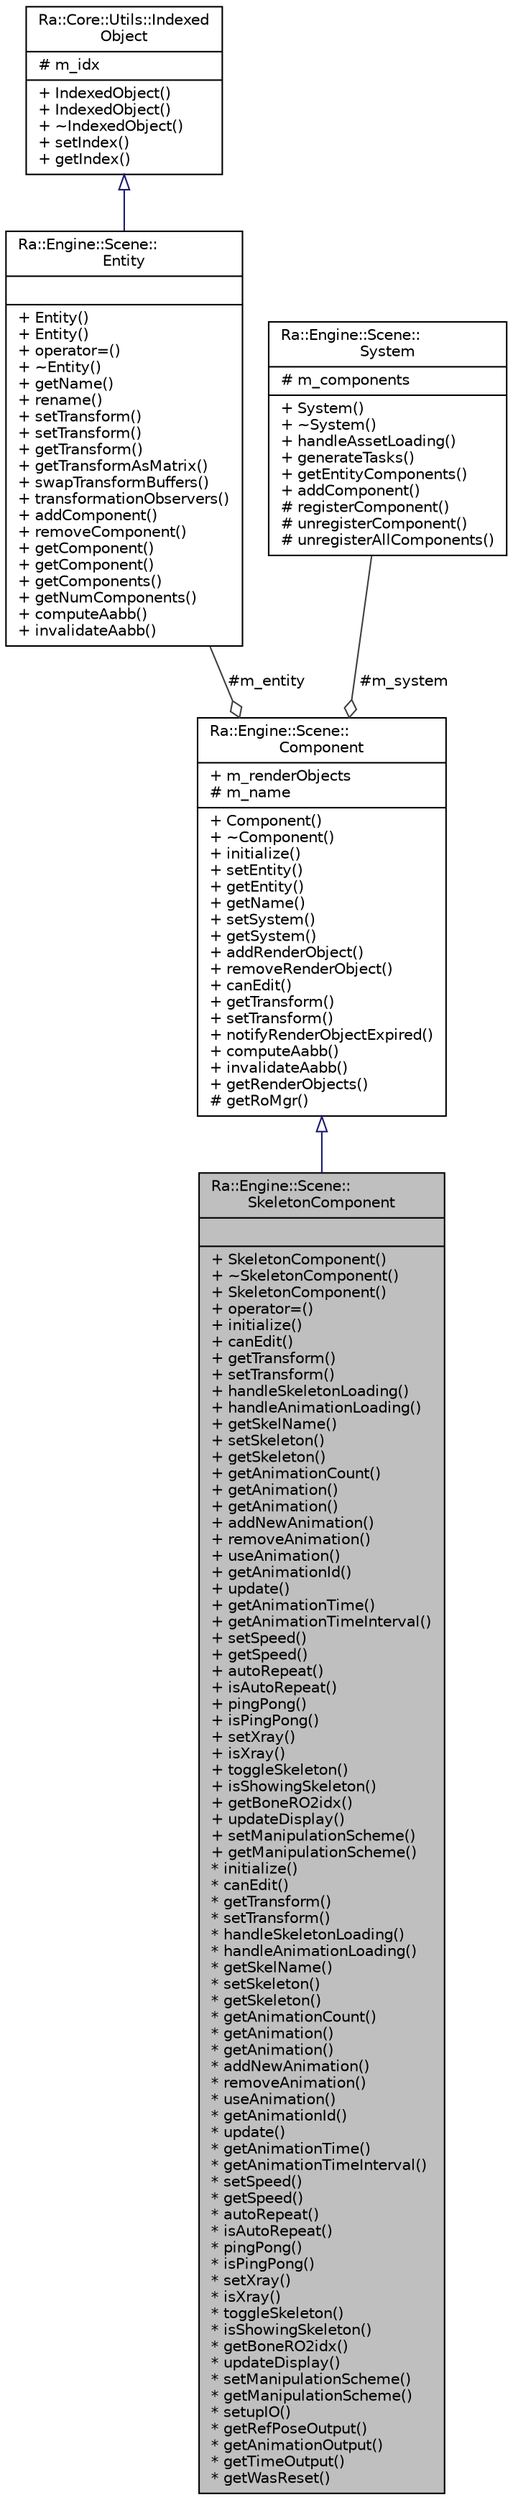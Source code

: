digraph "Ra::Engine::Scene::SkeletonComponent"
{
 // INTERACTIVE_SVG=YES
 // LATEX_PDF_SIZE
  edge [fontname="Helvetica",fontsize="10",labelfontname="Helvetica",labelfontsize="10"];
  node [fontname="Helvetica",fontsize="10",shape=record];
  Node1 [label="{Ra::Engine::Scene::\lSkeletonComponent\n||+ SkeletonComponent()\l+ ~SkeletonComponent()\l+ SkeletonComponent()\l+ operator=()\l+ initialize()\l+ canEdit()\l+ getTransform()\l+ setTransform()\l+ handleSkeletonLoading()\l+ handleAnimationLoading()\l+ getSkelName()\l+ setSkeleton()\l+ getSkeleton()\l+ getAnimationCount()\l+ getAnimation()\l+ getAnimation()\l+ addNewAnimation()\l+ removeAnimation()\l+ useAnimation()\l+ getAnimationId()\l+ update()\l+ getAnimationTime()\l+ getAnimationTimeInterval()\l+ setSpeed()\l+ getSpeed()\l+ autoRepeat()\l+ isAutoRepeat()\l+ pingPong()\l+ isPingPong()\l+ setXray()\l+ isXray()\l+ toggleSkeleton()\l+ isShowingSkeleton()\l+ getBoneRO2idx()\l+ updateDisplay()\l+ setManipulationScheme()\l+ getManipulationScheme()\l* initialize()\l* canEdit()\l* getTransform()\l* setTransform()\l* handleSkeletonLoading()\l* handleAnimationLoading()\l* getSkelName()\l* setSkeleton()\l* getSkeleton()\l* getAnimationCount()\l* getAnimation()\l* getAnimation()\l* addNewAnimation()\l* removeAnimation()\l* useAnimation()\l* getAnimationId()\l* update()\l* getAnimationTime()\l* getAnimationTimeInterval()\l* setSpeed()\l* getSpeed()\l* autoRepeat()\l* isAutoRepeat()\l* pingPong()\l* isPingPong()\l* setXray()\l* isXray()\l* toggleSkeleton()\l* isShowingSkeleton()\l* getBoneRO2idx()\l* updateDisplay()\l* setManipulationScheme()\l* getManipulationScheme()\l* setupIO()\l* getRefPoseOutput()\l* getAnimationOutput()\l* getTimeOutput()\l* getWasReset()\l}",height=0.2,width=0.4,color="black", fillcolor="grey75", style="filled", fontcolor="black",tooltip=" "];
  Node2 -> Node1 [dir="back",color="midnightblue",fontsize="10",style="solid",arrowtail="onormal",fontname="Helvetica"];
  Node2 [label="{Ra::Engine::Scene::\lComponent\n|+ m_renderObjects\l# m_name\l|+ Component()\l+ ~Component()\l+ initialize()\l+ setEntity()\l+ getEntity()\l+ getName()\l+ setSystem()\l+ getSystem()\l+ addRenderObject()\l+ removeRenderObject()\l+ canEdit()\l+ getTransform()\l+ setTransform()\l+ notifyRenderObjectExpired()\l+ computeAabb()\l+ invalidateAabb()\l+ getRenderObjects()\l# getRoMgr()\l}",height=0.2,width=0.4,color="black", fillcolor="white", style="filled",URL="$classRa_1_1Engine_1_1Scene_1_1Component.html",tooltip="A component is an element that can be updated by a system. It is also linked to some other components..."];
  Node3 -> Node2 [color="grey25",fontsize="10",style="solid",label=" #m_entity" ,arrowhead="odiamond",fontname="Helvetica"];
  Node3 [label="{Ra::Engine::Scene::\lEntity\n||+ Entity()\l+ Entity()\l+ operator=()\l+ ~Entity()\l+ getName()\l+ rename()\l+ setTransform()\l+ setTransform()\l+ getTransform()\l+ getTransformAsMatrix()\l+ swapTransformBuffers()\l+ transformationObservers()\l+ addComponent()\l+ removeComponent()\l+ getComponent()\l+ getComponent()\l+ getComponents()\l+ getNumComponents()\l+ computeAabb()\l+ invalidateAabb()\l}",height=0.2,width=0.4,color="black", fillcolor="white", style="filled",URL="$classRa_1_1Engine_1_1Scene_1_1Entity.html",tooltip="An entity is an scene element. It ties together components with a transform."];
  Node4 -> Node3 [dir="back",color="midnightblue",fontsize="10",style="solid",arrowtail="onormal",fontname="Helvetica"];
  Node4 [label="{Ra::Core::Utils::Indexed\lObject\n|# m_idx\l|+ IndexedObject()\l+ IndexedObject()\l+ ~IndexedObject()\l+ setIndex()\l+ getIndex()\l}",height=0.2,width=0.4,color="black", fillcolor="white", style="filled",URL="$classRa_1_1Core_1_1Utils_1_1IndexedObject.html",tooltip=" "];
  Node5 -> Node2 [color="grey25",fontsize="10",style="solid",label=" #m_system" ,arrowhead="odiamond",fontname="Helvetica"];
  Node5 [label="{Ra::Engine::Scene::\lSystem\n|# m_components\l|+ System()\l+ ~System()\l+ handleAssetLoading()\l+ generateTasks()\l+ getEntityComponents()\l+ addComponent()\l# registerComponent()\l# unregisterComponent()\l# unregisterAllComponents()\l}",height=0.2,width=0.4,color="black", fillcolor="white", style="filled",URL="$classRa_1_1Engine_1_1Scene_1_1System.html",tooltip=" "];
}
